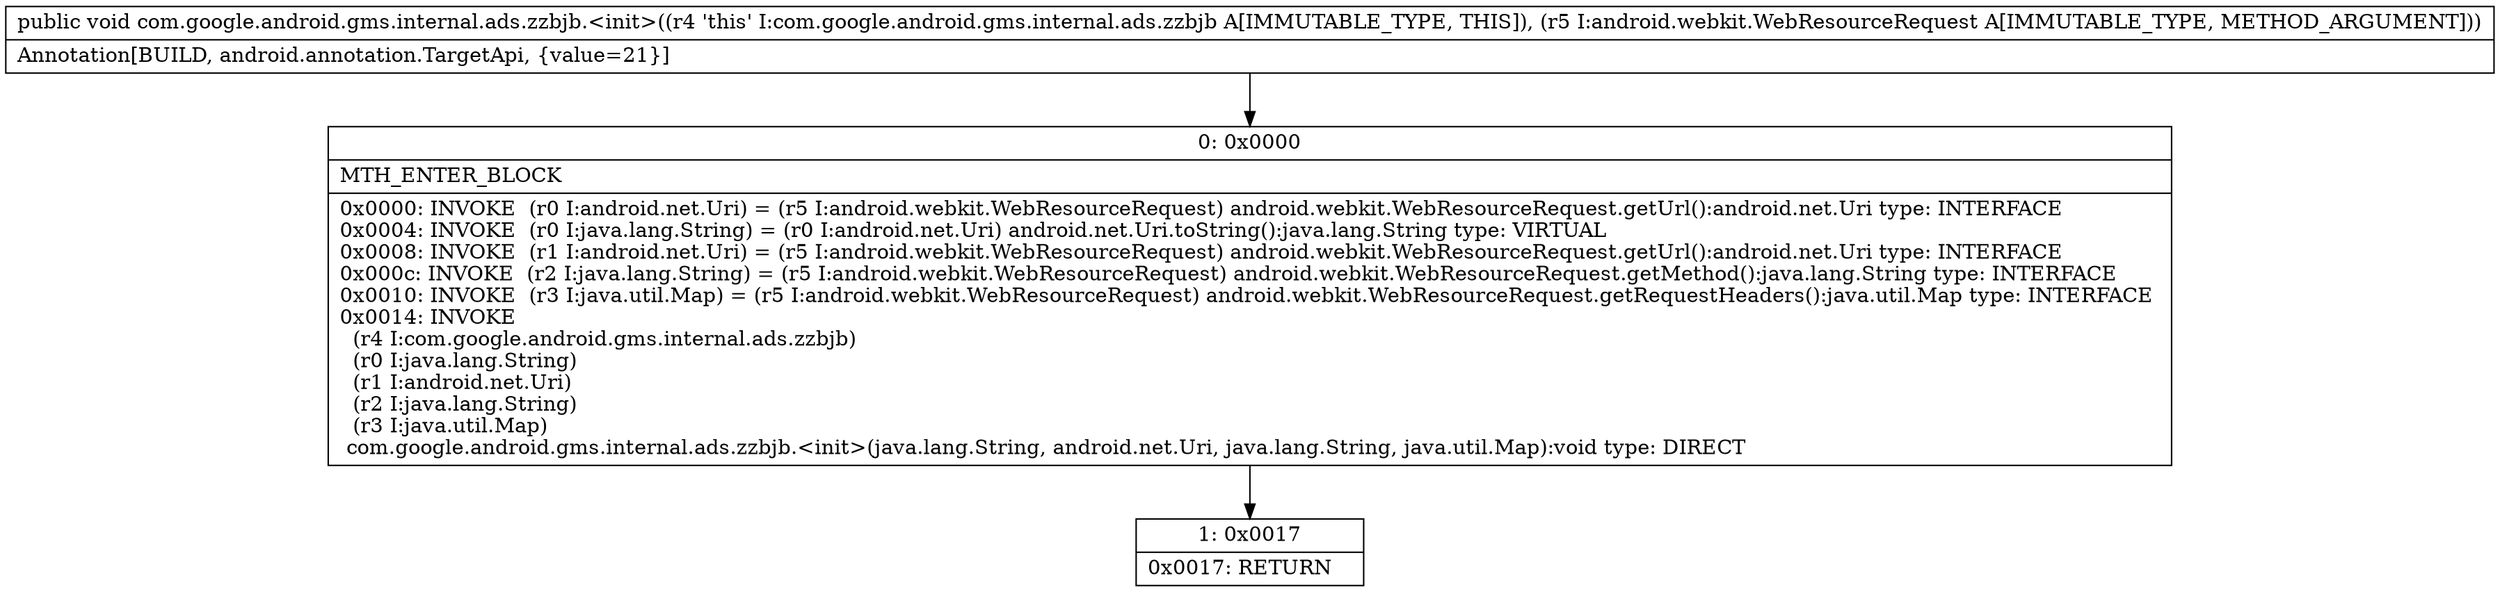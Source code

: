 digraph "CFG forcom.google.android.gms.internal.ads.zzbjb.\<init\>(Landroid\/webkit\/WebResourceRequest;)V" {
Node_0 [shape=record,label="{0\:\ 0x0000|MTH_ENTER_BLOCK\l|0x0000: INVOKE  (r0 I:android.net.Uri) = (r5 I:android.webkit.WebResourceRequest) android.webkit.WebResourceRequest.getUrl():android.net.Uri type: INTERFACE \l0x0004: INVOKE  (r0 I:java.lang.String) = (r0 I:android.net.Uri) android.net.Uri.toString():java.lang.String type: VIRTUAL \l0x0008: INVOKE  (r1 I:android.net.Uri) = (r5 I:android.webkit.WebResourceRequest) android.webkit.WebResourceRequest.getUrl():android.net.Uri type: INTERFACE \l0x000c: INVOKE  (r2 I:java.lang.String) = (r5 I:android.webkit.WebResourceRequest) android.webkit.WebResourceRequest.getMethod():java.lang.String type: INTERFACE \l0x0010: INVOKE  (r3 I:java.util.Map) = (r5 I:android.webkit.WebResourceRequest) android.webkit.WebResourceRequest.getRequestHeaders():java.util.Map type: INTERFACE \l0x0014: INVOKE  \l  (r4 I:com.google.android.gms.internal.ads.zzbjb)\l  (r0 I:java.lang.String)\l  (r1 I:android.net.Uri)\l  (r2 I:java.lang.String)\l  (r3 I:java.util.Map)\l com.google.android.gms.internal.ads.zzbjb.\<init\>(java.lang.String, android.net.Uri, java.lang.String, java.util.Map):void type: DIRECT \l}"];
Node_1 [shape=record,label="{1\:\ 0x0017|0x0017: RETURN   \l}"];
MethodNode[shape=record,label="{public void com.google.android.gms.internal.ads.zzbjb.\<init\>((r4 'this' I:com.google.android.gms.internal.ads.zzbjb A[IMMUTABLE_TYPE, THIS]), (r5 I:android.webkit.WebResourceRequest A[IMMUTABLE_TYPE, METHOD_ARGUMENT]))  | Annotation[BUILD, android.annotation.TargetApi, \{value=21\}]\l}"];
MethodNode -> Node_0;
Node_0 -> Node_1;
}

